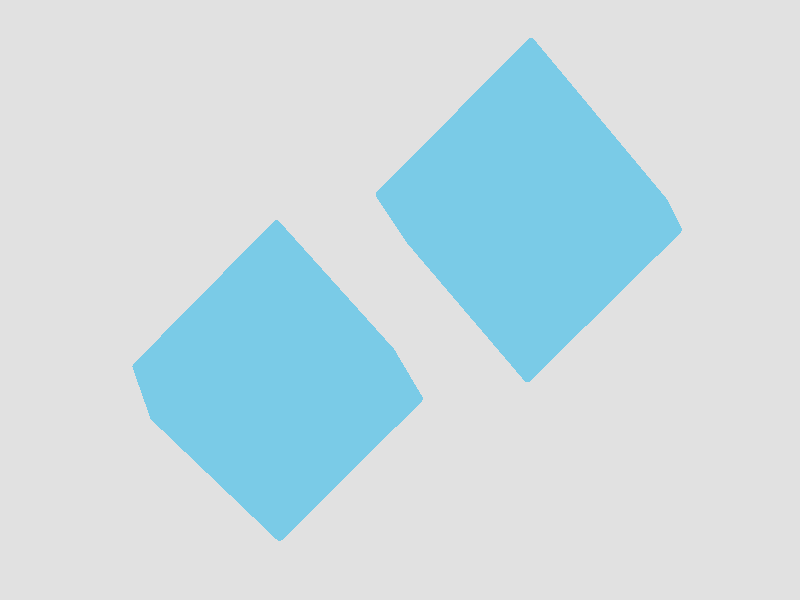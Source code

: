 #include "colors.inc"

camera {
 location <4, 2, -13>
 look_at 0
 angle 25
}

light_source { <3, 8, -15> White }
background { Gray75 }

#declare frame_w = 0.03;
#declare frame_t = texture {
 pigment { color SkyBlue }
 finish { ambient .2 diffuse 0.8 specular 1 }
}

#declare body_t = texture { 
 pigment { color SkyBlue filter 0.6 }
}

#macro pentagonal_deltohedron()

 union {

  #declare Planes = array[10];

  #declare I = 0;
  #declare J = 1;
  #declare N = 10;
  intersection {
   #while (I < N)
    #local H = sqrt((cos(pi/N)-cos(2 * pi/N))/2) * 3;
    #declare Planes[I] = <sin(2 * pi * I/N), H * J, cos(2 * pi * I/N)>;

    plane { Planes[I], 1 / vlength(Planes[I])  }

    #declare I = I + 1;
    #declare J = -J;
   #end
   texture { body_t }
  }

  #declare Points = array[10];

  #declare P = vnormalize(vcross(Planes[2] - Planes[0], Planes[0] - Planes[4]));
  #declare Top = P / vdot(P, Planes[0]);

  #declare P = vnormalize(vcross(Planes[3] - Planes[1], Planes[1] - Planes[5]));
  #declare Bottom = P / vdot(P, Planes[1]);

  union {
   #declare I = 0;
   #while (I < N)
    #declare J = (I = 0 ? N - 1 : I - 1);
    #declare K = (I = (N - 1) ? 0 : I + 1);

    #local P = vnormalize(vcross(Planes[J] - Planes[I], Planes[I] - Planes[K]));
    #declare Points[I] = P / vdot(P, Planes[I]);

    sphere { Points[I], frame_w }
    cylinder { Points[I], (mod(I, 2) = 0 ? Bottom : Top), frame_w }
    #if (I > 0) cylinder { Points[I], Points[J], frame_w } #end

    #declare I = I + 1;
   #end

   cylinder { Points[0], Points[N - 1], frame_w }

   sphere { Top, frame_w }
   sphere { Bottom, frame_w }

   texture { frame_t }
  }
 }
#end

object {
 pentagonal_deltohedron()
 translate <1, .7, 0>
}

object {
 pentagonal_deltohedron()
 rotate 180 * x
 translate <-1, -.7, 0>
}
